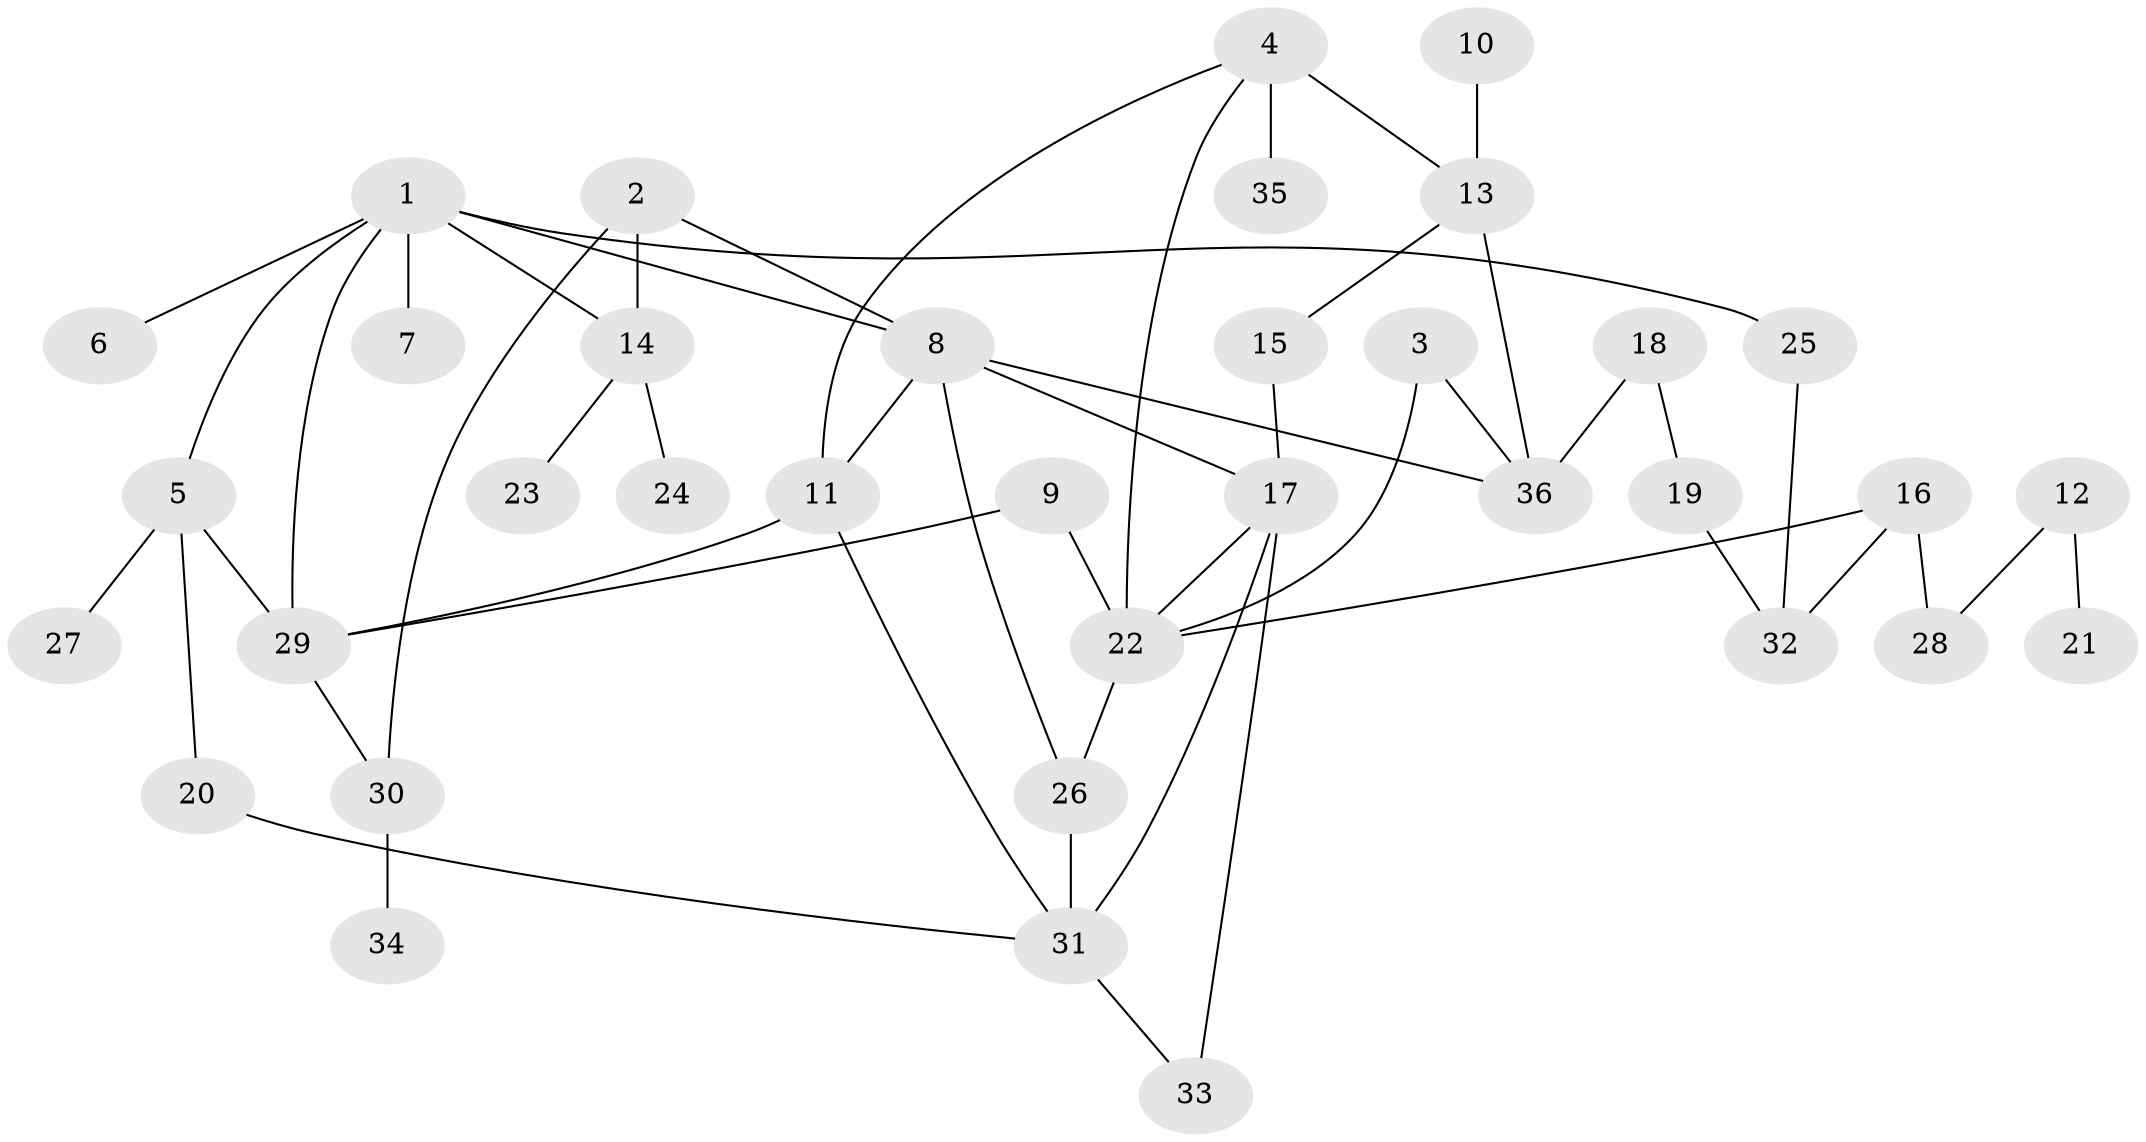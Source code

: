 // original degree distribution, {4: 0.11267605633802817, 8: 0.028169014084507043, 6: 0.04225352112676056, 7: 0.014084507042253521, 2: 0.2535211267605634, 1: 0.323943661971831, 3: 0.22535211267605634}
// Generated by graph-tools (version 1.1) at 2025/01/03/09/25 03:01:01]
// undirected, 36 vertices, 51 edges
graph export_dot {
graph [start="1"]
  node [color=gray90,style=filled];
  1;
  2;
  3;
  4;
  5;
  6;
  7;
  8;
  9;
  10;
  11;
  12;
  13;
  14;
  15;
  16;
  17;
  18;
  19;
  20;
  21;
  22;
  23;
  24;
  25;
  26;
  27;
  28;
  29;
  30;
  31;
  32;
  33;
  34;
  35;
  36;
  1 -- 5 [weight=1.0];
  1 -- 6 [weight=1.0];
  1 -- 7 [weight=1.0];
  1 -- 8 [weight=1.0];
  1 -- 14 [weight=1.0];
  1 -- 25 [weight=1.0];
  1 -- 29 [weight=1.0];
  2 -- 8 [weight=1.0];
  2 -- 14 [weight=1.0];
  2 -- 30 [weight=1.0];
  3 -- 22 [weight=1.0];
  3 -- 36 [weight=1.0];
  4 -- 11 [weight=1.0];
  4 -- 13 [weight=1.0];
  4 -- 22 [weight=1.0];
  4 -- 35 [weight=2.0];
  5 -- 20 [weight=1.0];
  5 -- 27 [weight=1.0];
  5 -- 29 [weight=1.0];
  8 -- 11 [weight=1.0];
  8 -- 17 [weight=1.0];
  8 -- 26 [weight=1.0];
  8 -- 36 [weight=1.0];
  9 -- 22 [weight=1.0];
  9 -- 29 [weight=1.0];
  10 -- 13 [weight=1.0];
  11 -- 29 [weight=1.0];
  11 -- 31 [weight=1.0];
  12 -- 21 [weight=1.0];
  12 -- 28 [weight=1.0];
  13 -- 15 [weight=1.0];
  13 -- 36 [weight=2.0];
  14 -- 23 [weight=1.0];
  14 -- 24 [weight=1.0];
  15 -- 17 [weight=1.0];
  16 -- 22 [weight=1.0];
  16 -- 28 [weight=1.0];
  16 -- 32 [weight=1.0];
  17 -- 22 [weight=1.0];
  17 -- 31 [weight=1.0];
  17 -- 33 [weight=1.0];
  18 -- 19 [weight=1.0];
  18 -- 36 [weight=2.0];
  19 -- 32 [weight=1.0];
  20 -- 31 [weight=1.0];
  22 -- 26 [weight=1.0];
  25 -- 32 [weight=1.0];
  26 -- 31 [weight=1.0];
  29 -- 30 [weight=1.0];
  30 -- 34 [weight=2.0];
  31 -- 33 [weight=1.0];
}
